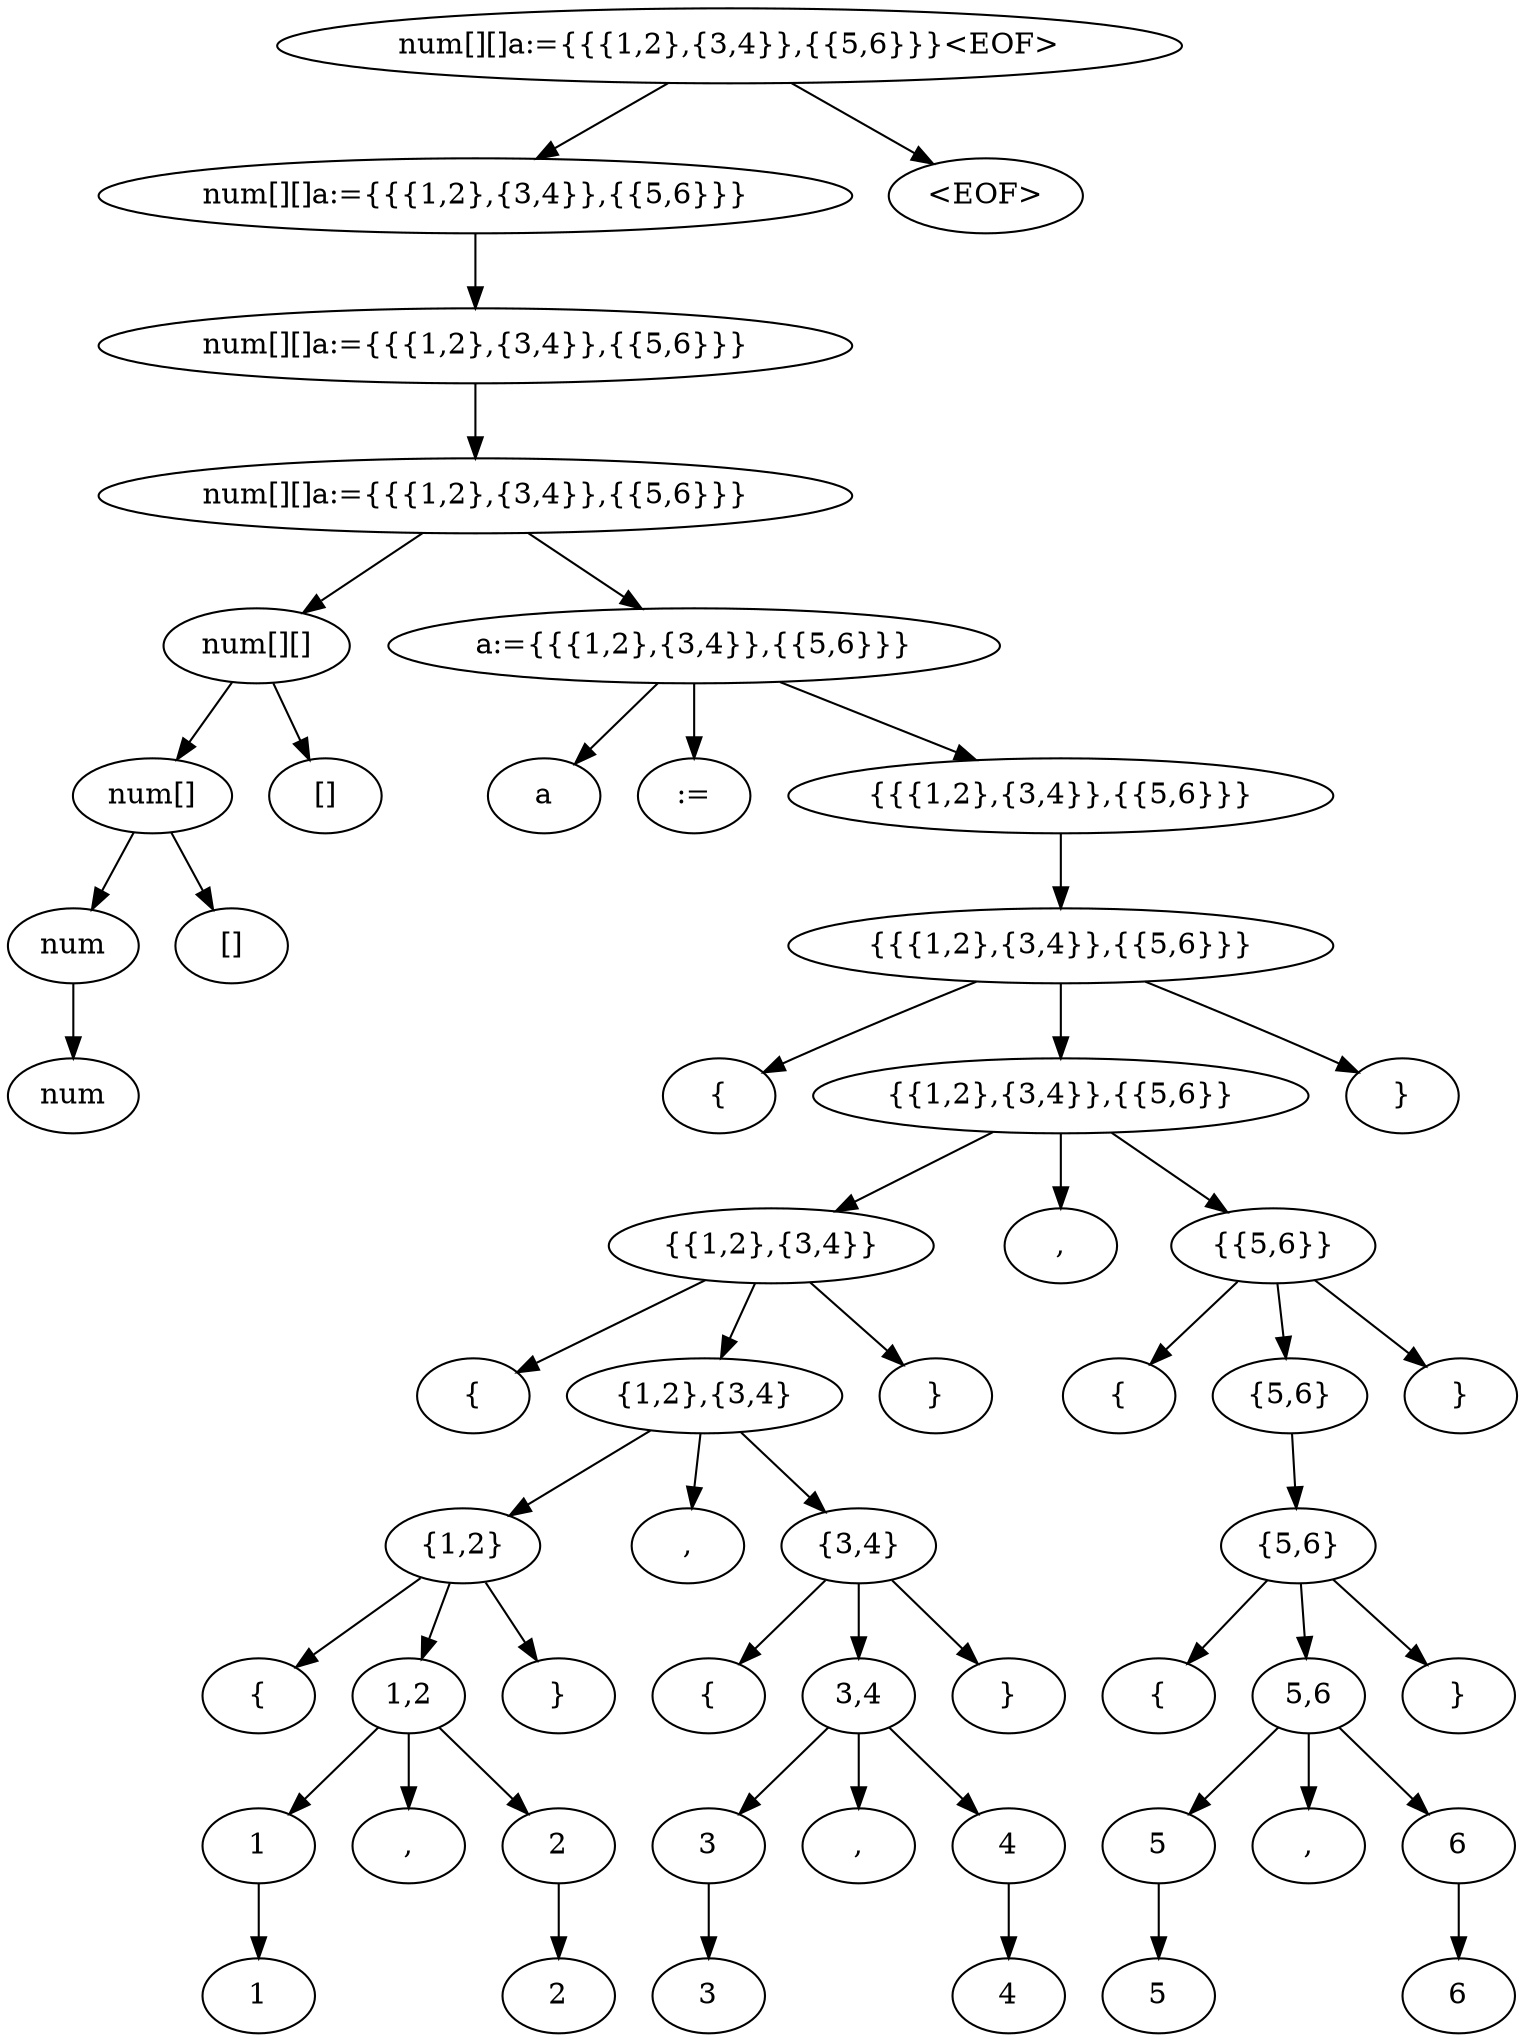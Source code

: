 digraph G {
n0 [label="num[][]a:={{{1,2},{3,4}},{{5,6}}}<EOF>"];
n1 [label="num[][]a:={{{1,2},{3,4}},{{5,6}}}"];
n0 -> n1;
n2 [label="num[][]a:={{{1,2},{3,4}},{{5,6}}}"];
n1 -> n2;
n3 [label="num[][]a:={{{1,2},{3,4}},{{5,6}}}"];
n2 -> n3;
n4 [label="num[][]"];
n3 -> n4;
n5 [label="num[]"];
n4 -> n5;
n6 [label="num"];
n5 -> n6;
n7 [label="num"];
n6 -> n7;
n8 [label="[]"];
n5 -> n8;
n9 [label="[]"];
n4 -> n9;
n10 [label="a:={{{1,2},{3,4}},{{5,6}}}"];
n3 -> n10;
n11 [label="a"];
n10 -> n11;
n12 [label=":="];
n10 -> n12;
n13 [label="{{{1,2},{3,4}},{{5,6}}}"];
n10 -> n13;
n14 [label="{{{1,2},{3,4}},{{5,6}}}"];
n13 -> n14;
n15 [label="{"];
n14 -> n15;
n16 [label="{{1,2},{3,4}},{{5,6}}"];
n14 -> n16;
n17 [label="{{1,2},{3,4}}"];
n16 -> n17;
n18 [label="{"];
n17 -> n18;
n19 [label="{1,2},{3,4}"];
n17 -> n19;
n20 [label="{1,2}"];
n19 -> n20;
n21 [label="{"];
n20 -> n21;
n22 [label="1,2"];
n20 -> n22;
n23 [label="1"];
n22 -> n23;
n24 [label="1"];
n23 -> n24;
n25 [label=","];
n22 -> n25;
n26 [label="2"];
n22 -> n26;
n27 [label="2"];
n26 -> n27;
n28 [label="}"];
n20 -> n28;
n29 [label=","];
n19 -> n29;
n30 [label="{3,4}"];
n19 -> n30;
n31 [label="{"];
n30 -> n31;
n32 [label="3,4"];
n30 -> n32;
n33 [label="3"];
n32 -> n33;
n34 [label="3"];
n33 -> n34;
n35 [label=","];
n32 -> n35;
n36 [label="4"];
n32 -> n36;
n37 [label="4"];
n36 -> n37;
n38 [label="}"];
n30 -> n38;
n39 [label="}"];
n17 -> n39;
n40 [label=","];
n16 -> n40;
n41 [label="{{5,6}}"];
n16 -> n41;
n42 [label="{"];
n41 -> n42;
n43 [label="{5,6}"];
n41 -> n43;
n44 [label="{5,6}"];
n43 -> n44;
n45 [label="{"];
n44 -> n45;
n46 [label="5,6"];
n44 -> n46;
n47 [label="5"];
n46 -> n47;
n48 [label="5"];
n47 -> n48;
n49 [label=","];
n46 -> n49;
n50 [label="6"];
n46 -> n50;
n51 [label="6"];
n50 -> n51;
n52 [label="}"];
n44 -> n52;
n53 [label="}"];
n41 -> n53;
n54 [label="}"];
n14 -> n54;
n55 [label="<EOF>"];
n0 -> n55;
}
